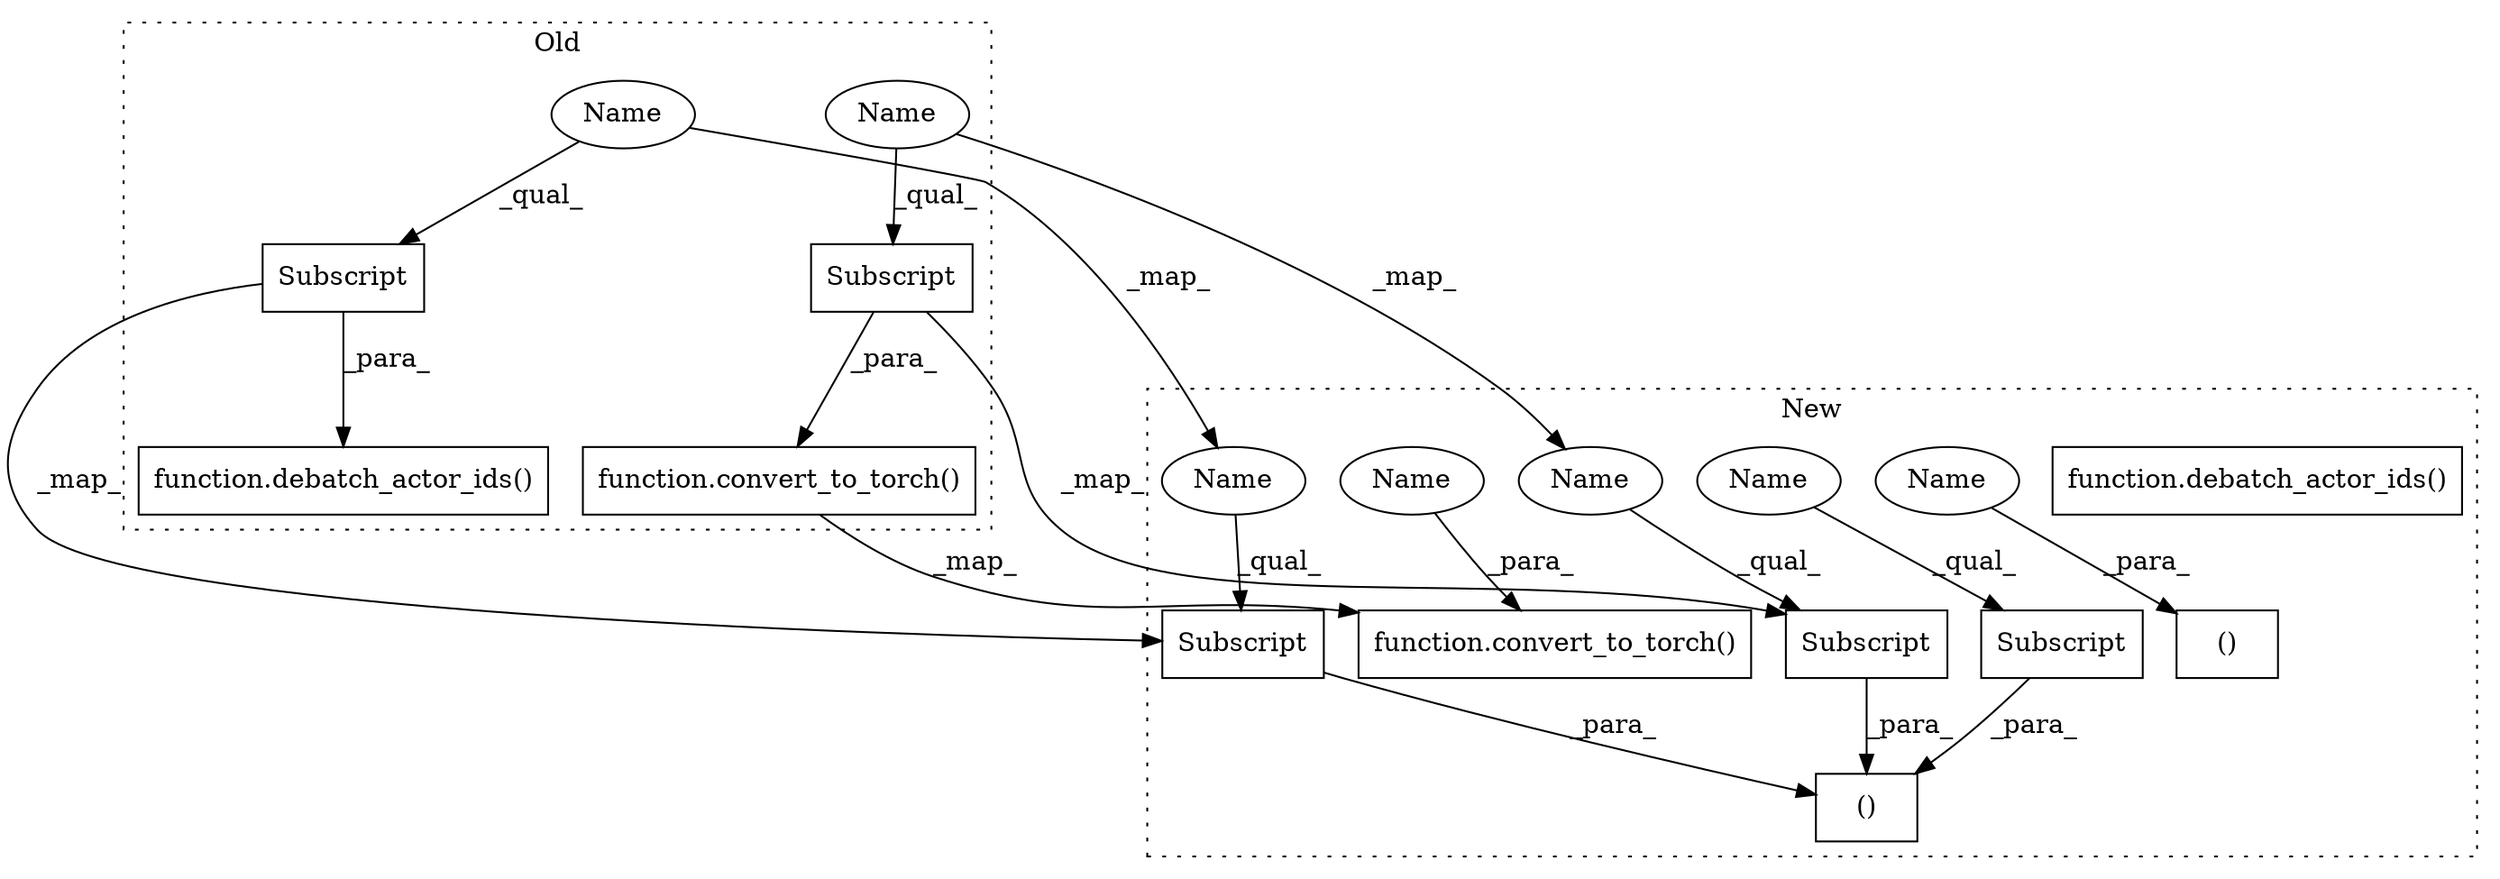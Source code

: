 digraph G {
subgraph cluster0 {
1 [label="function.debatch_actor_ids()" a="75" s="2278,2304" l="18,1" shape="box"];
3 [label="function.convert_to_torch()" a="75" s="2481,2505" l="17,49" shape="box"];
6 [label="Subscript" a="63" s="2498,0" l="7,0" shape="box"];
9 [label="Subscript" a="63" s="2296,0" l="8,0" shape="box"];
12 [label="Name" a="87" s="2296" l="4" shape="ellipse"];
13 [label="Name" a="87" s="2498" l="4" shape="ellipse"];
label = "Old";
style="dotted";
}
subgraph cluster1 {
2 [label="function.debatch_actor_ids()" a="75" s="2356,2383" l="18,1" shape="box"];
4 [label="function.convert_to_torch()" a="75" s="2550,2574" l="17,49" shape="box"];
5 [label="Subscript" a="63" s="2310,0" l="7,0" shape="box"];
7 [label="()" a="54" s="2278" l="20" shape="box"];
8 [label="Subscript" a="63" s="2319,0" l="8,0" shape="box"];
10 [label="()" a="54" s="2308" l="19" shape="box"];
11 [label="Subscript" a="63" s="2301,0" l="7,0" shape="box"];
14 [label="Name" a="87" s="2567" l="7" shape="ellipse"];
15 [label="Name" a="87" s="2280" l="7" shape="ellipse"];
16 [label="Name" a="87" s="2319" l="4" shape="ellipse"];
17 [label="Name" a="87" s="2310" l="4" shape="ellipse"];
18 [label="Name" a="87" s="2301" l="4" shape="ellipse"];
label = "New";
style="dotted";
}
3 -> 4 [label="_map_"];
5 -> 10 [label="_para_"];
6 -> 5 [label="_map_"];
6 -> 3 [label="_para_"];
8 -> 10 [label="_para_"];
9 -> 8 [label="_map_"];
9 -> 1 [label="_para_"];
11 -> 10 [label="_para_"];
12 -> 16 [label="_map_"];
12 -> 9 [label="_qual_"];
13 -> 17 [label="_map_"];
13 -> 6 [label="_qual_"];
14 -> 4 [label="_para_"];
15 -> 7 [label="_para_"];
16 -> 8 [label="_qual_"];
17 -> 5 [label="_qual_"];
18 -> 11 [label="_qual_"];
}